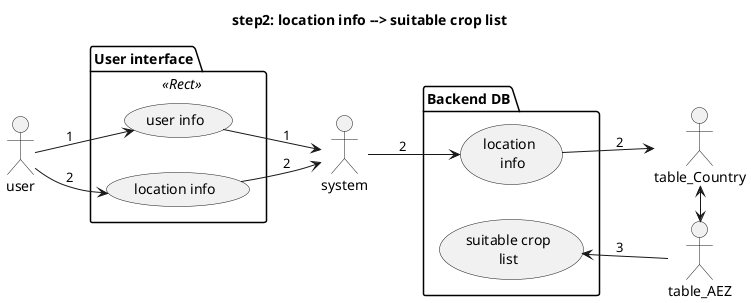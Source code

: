 @startuml
left to right direction

title step2: location info --> suitable crop list

actor :user: as user
actor :system: as admin
actor :table_AEZ: as table1
actor :table_Country: as table2

  package "User interface" <<Rect>> {
      user --> (user info):"1"
      (user info) --> admin:"1"
      user --> (location info):"2"
      (location info) --> admin:"2"
  }

  package "Backend DB" {
    admin --> (location \n info):"2"
    (location \n info) --> table2:"2"
    table2 <-> table1
    (suitable crop\nlist) <-- table1:"3"
  }


@enduml
